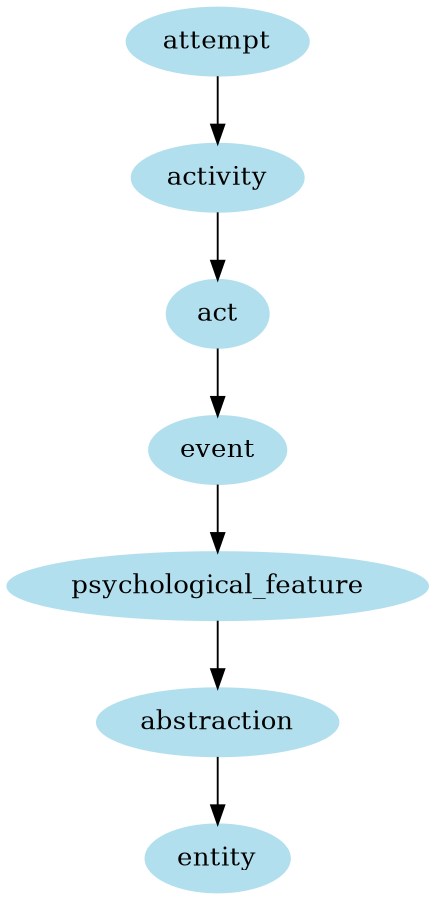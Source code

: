 digraph unix {
	node [color=lightblue2 style=filled]
	size="6,6"
	attempt -> activity
	activity -> act
	act -> event
	event -> psychological_feature
	psychological_feature -> abstraction
	abstraction -> entity
}
